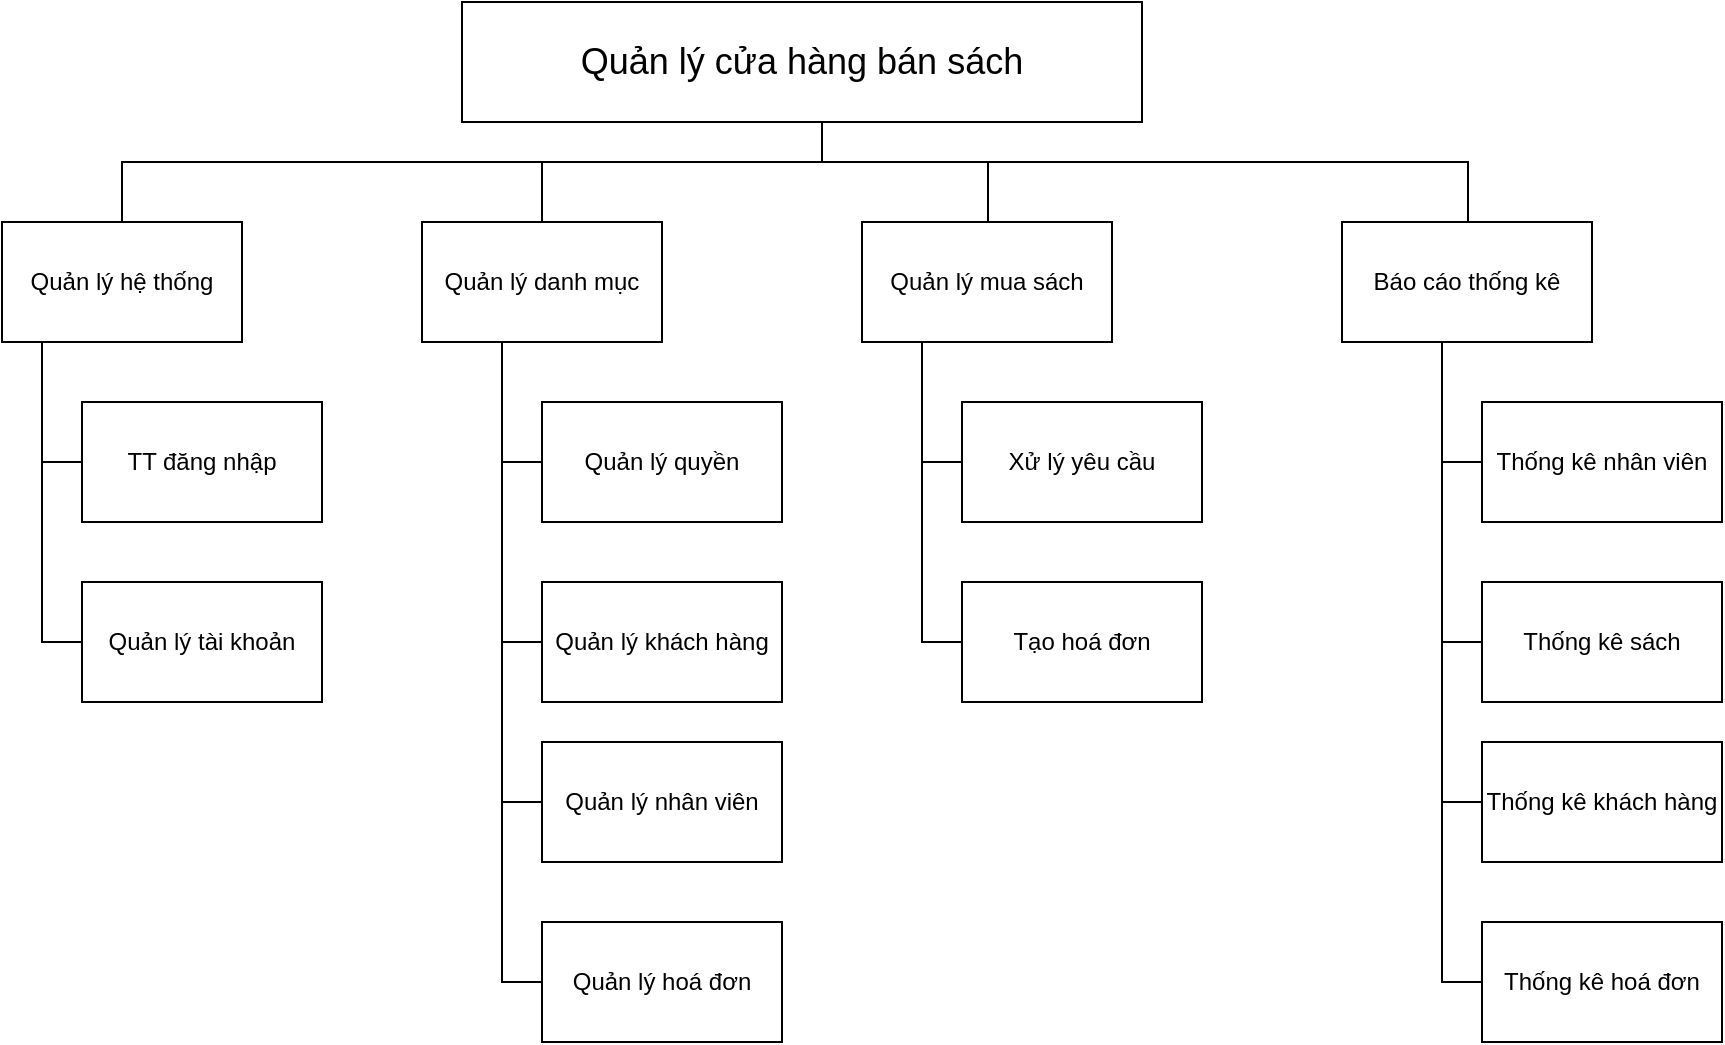 <mxfile version="21.6.8" type="device">
  <diagram name="Page-1" id="ScO_ET-DZTw1ZtFu1-gP">
    <mxGraphModel dx="1434" dy="836" grid="1" gridSize="10" guides="1" tooltips="1" connect="1" arrows="1" fold="1" page="1" pageScale="1" pageWidth="850" pageHeight="1100" math="0" shadow="0">
      <root>
        <mxCell id="0" />
        <mxCell id="1" parent="0" />
        <mxCell id="Gr94qkkVJnUx2JiVcr-h-21" style="edgeStyle=orthogonalEdgeStyle;rounded=0;orthogonalLoop=1;jettySize=auto;html=1;endArrow=none;endFill=0;" edge="1" parent="1" source="Gr94qkkVJnUx2JiVcr-h-1" target="Gr94qkkVJnUx2JiVcr-h-5">
          <mxGeometry relative="1" as="geometry">
            <Array as="points">
              <mxPoint x="480" y="180" />
              <mxPoint x="340" y="180" />
            </Array>
          </mxGeometry>
        </mxCell>
        <mxCell id="Gr94qkkVJnUx2JiVcr-h-24" style="edgeStyle=orthogonalEdgeStyle;rounded=0;orthogonalLoop=1;jettySize=auto;html=1;endArrow=none;endFill=0;" edge="1" parent="1" source="Gr94qkkVJnUx2JiVcr-h-1" target="Gr94qkkVJnUx2JiVcr-h-13">
          <mxGeometry relative="1" as="geometry">
            <Array as="points">
              <mxPoint x="480" y="180" />
              <mxPoint x="803" y="180" />
            </Array>
          </mxGeometry>
        </mxCell>
        <mxCell id="Gr94qkkVJnUx2JiVcr-h-25" style="edgeStyle=orthogonalEdgeStyle;rounded=0;orthogonalLoop=1;jettySize=auto;html=1;entryX=0.5;entryY=0;entryDx=0;entryDy=0;endArrow=none;endFill=0;" edge="1" parent="1" source="Gr94qkkVJnUx2JiVcr-h-1" target="Gr94qkkVJnUx2JiVcr-h-2">
          <mxGeometry relative="1" as="geometry">
            <Array as="points">
              <mxPoint x="480" y="180" />
              <mxPoint x="130" y="180" />
            </Array>
          </mxGeometry>
        </mxCell>
        <mxCell id="Gr94qkkVJnUx2JiVcr-h-26" style="edgeStyle=orthogonalEdgeStyle;rounded=0;orthogonalLoop=1;jettySize=auto;html=1;endArrow=none;endFill=0;" edge="1" parent="1" source="Gr94qkkVJnUx2JiVcr-h-1" target="Gr94qkkVJnUx2JiVcr-h-11">
          <mxGeometry relative="1" as="geometry">
            <Array as="points">
              <mxPoint x="480" y="180" />
              <mxPoint x="563" y="180" />
            </Array>
          </mxGeometry>
        </mxCell>
        <mxCell id="Gr94qkkVJnUx2JiVcr-h-1" value="Quản lý cửa hàng bán sách" style="rounded=0;whiteSpace=wrap;html=1;fontSize=18;" vertex="1" parent="1">
          <mxGeometry x="300" y="100" width="340" height="60" as="geometry" />
        </mxCell>
        <mxCell id="Gr94qkkVJnUx2JiVcr-h-27" style="edgeStyle=orthogonalEdgeStyle;rounded=0;orthogonalLoop=1;jettySize=auto;html=1;entryX=0;entryY=0.5;entryDx=0;entryDy=0;endArrow=none;endFill=0;" edge="1" parent="1" source="Gr94qkkVJnUx2JiVcr-h-2" target="Gr94qkkVJnUx2JiVcr-h-4">
          <mxGeometry relative="1" as="geometry">
            <Array as="points">
              <mxPoint x="90" y="330" />
            </Array>
          </mxGeometry>
        </mxCell>
        <mxCell id="Gr94qkkVJnUx2JiVcr-h-28" style="edgeStyle=orthogonalEdgeStyle;rounded=0;orthogonalLoop=1;jettySize=auto;html=1;entryX=0;entryY=0.5;entryDx=0;entryDy=0;endArrow=none;endFill=0;" edge="1" parent="1" source="Gr94qkkVJnUx2JiVcr-h-2" target="Gr94qkkVJnUx2JiVcr-h-3">
          <mxGeometry relative="1" as="geometry">
            <Array as="points">
              <mxPoint x="90" y="420" />
            </Array>
          </mxGeometry>
        </mxCell>
        <mxCell id="Gr94qkkVJnUx2JiVcr-h-2" value="Quản lý hệ thống" style="rounded=0;whiteSpace=wrap;html=1;" vertex="1" parent="1">
          <mxGeometry x="70" y="210" width="120" height="60" as="geometry" />
        </mxCell>
        <mxCell id="Gr94qkkVJnUx2JiVcr-h-3" value="Quản lý tài khoản" style="rounded=0;whiteSpace=wrap;html=1;" vertex="1" parent="1">
          <mxGeometry x="110" y="390" width="120" height="60" as="geometry" />
        </mxCell>
        <mxCell id="Gr94qkkVJnUx2JiVcr-h-4" value="TT đăng nhập" style="rounded=0;whiteSpace=wrap;html=1;" vertex="1" parent="1">
          <mxGeometry x="110" y="300" width="120" height="60" as="geometry" />
        </mxCell>
        <mxCell id="Gr94qkkVJnUx2JiVcr-h-29" style="edgeStyle=orthogonalEdgeStyle;rounded=0;orthogonalLoop=1;jettySize=auto;html=1;entryX=0;entryY=0.5;entryDx=0;entryDy=0;endArrow=none;endFill=0;" edge="1" parent="1" source="Gr94qkkVJnUx2JiVcr-h-5" target="Gr94qkkVJnUx2JiVcr-h-6">
          <mxGeometry relative="1" as="geometry">
            <Array as="points">
              <mxPoint x="320" y="330" />
            </Array>
          </mxGeometry>
        </mxCell>
        <mxCell id="Gr94qkkVJnUx2JiVcr-h-30" style="edgeStyle=orthogonalEdgeStyle;rounded=0;orthogonalLoop=1;jettySize=auto;html=1;entryX=0;entryY=0.5;entryDx=0;entryDy=0;endArrow=none;endFill=0;" edge="1" parent="1" source="Gr94qkkVJnUx2JiVcr-h-5" target="Gr94qkkVJnUx2JiVcr-h-7">
          <mxGeometry relative="1" as="geometry">
            <Array as="points">
              <mxPoint x="320" y="420" />
            </Array>
          </mxGeometry>
        </mxCell>
        <mxCell id="Gr94qkkVJnUx2JiVcr-h-31" style="edgeStyle=orthogonalEdgeStyle;rounded=0;orthogonalLoop=1;jettySize=auto;html=1;entryX=0;entryY=0.5;entryDx=0;entryDy=0;endArrow=none;endFill=0;" edge="1" parent="1" source="Gr94qkkVJnUx2JiVcr-h-5" target="Gr94qkkVJnUx2JiVcr-h-8">
          <mxGeometry relative="1" as="geometry">
            <Array as="points">
              <mxPoint x="320" y="500" />
            </Array>
          </mxGeometry>
        </mxCell>
        <mxCell id="Gr94qkkVJnUx2JiVcr-h-32" style="edgeStyle=orthogonalEdgeStyle;rounded=0;orthogonalLoop=1;jettySize=auto;html=1;entryX=0;entryY=0.5;entryDx=0;entryDy=0;endArrow=none;endFill=0;" edge="1" parent="1" source="Gr94qkkVJnUx2JiVcr-h-5" target="Gr94qkkVJnUx2JiVcr-h-9">
          <mxGeometry relative="1" as="geometry">
            <Array as="points">
              <mxPoint x="320" y="590" />
            </Array>
          </mxGeometry>
        </mxCell>
        <mxCell id="Gr94qkkVJnUx2JiVcr-h-5" value="Quản lý danh mục" style="rounded=0;whiteSpace=wrap;html=1;" vertex="1" parent="1">
          <mxGeometry x="280" y="210" width="120" height="60" as="geometry" />
        </mxCell>
        <mxCell id="Gr94qkkVJnUx2JiVcr-h-6" value="Quản lý quyền" style="rounded=0;whiteSpace=wrap;html=1;" vertex="1" parent="1">
          <mxGeometry x="340" y="300" width="120" height="60" as="geometry" />
        </mxCell>
        <mxCell id="Gr94qkkVJnUx2JiVcr-h-7" value="Quản lý khách hàng" style="rounded=0;whiteSpace=wrap;html=1;" vertex="1" parent="1">
          <mxGeometry x="340" y="390" width="120" height="60" as="geometry" />
        </mxCell>
        <mxCell id="Gr94qkkVJnUx2JiVcr-h-8" value="Quản lý nhân viên" style="rounded=0;whiteSpace=wrap;html=1;" vertex="1" parent="1">
          <mxGeometry x="340" y="470" width="120" height="60" as="geometry" />
        </mxCell>
        <mxCell id="Gr94qkkVJnUx2JiVcr-h-9" value="Quản lý hoá đơn" style="rounded=0;whiteSpace=wrap;html=1;" vertex="1" parent="1">
          <mxGeometry x="340" y="560" width="120" height="60" as="geometry" />
        </mxCell>
        <mxCell id="Gr94qkkVJnUx2JiVcr-h-33" style="edgeStyle=orthogonalEdgeStyle;rounded=0;orthogonalLoop=1;jettySize=auto;html=1;exitX=0.5;exitY=1;exitDx=0;exitDy=0;entryX=0;entryY=0.5;entryDx=0;entryDy=0;endArrow=none;endFill=0;" edge="1" parent="1" source="Gr94qkkVJnUx2JiVcr-h-11" target="Gr94qkkVJnUx2JiVcr-h-19">
          <mxGeometry relative="1" as="geometry">
            <Array as="points">
              <mxPoint x="530" y="270" />
              <mxPoint x="530" y="330" />
            </Array>
          </mxGeometry>
        </mxCell>
        <mxCell id="Gr94qkkVJnUx2JiVcr-h-34" style="edgeStyle=orthogonalEdgeStyle;rounded=0;orthogonalLoop=1;jettySize=auto;html=1;entryX=0;entryY=0.5;entryDx=0;entryDy=0;endArrow=none;endFill=0;" edge="1" parent="1" source="Gr94qkkVJnUx2JiVcr-h-11" target="Gr94qkkVJnUx2JiVcr-h-12">
          <mxGeometry relative="1" as="geometry">
            <Array as="points">
              <mxPoint x="530" y="420" />
            </Array>
          </mxGeometry>
        </mxCell>
        <mxCell id="Gr94qkkVJnUx2JiVcr-h-11" value="Quản lý mua sách" style="rounded=0;whiteSpace=wrap;html=1;" vertex="1" parent="1">
          <mxGeometry x="500" y="210" width="125" height="60" as="geometry" />
        </mxCell>
        <mxCell id="Gr94qkkVJnUx2JiVcr-h-12" value="Tạo hoá đơn" style="rounded=0;whiteSpace=wrap;html=1;" vertex="1" parent="1">
          <mxGeometry x="550" y="390" width="120" height="60" as="geometry" />
        </mxCell>
        <mxCell id="Gr94qkkVJnUx2JiVcr-h-35" style="edgeStyle=orthogonalEdgeStyle;rounded=0;orthogonalLoop=1;jettySize=auto;html=1;entryX=0;entryY=0.5;entryDx=0;entryDy=0;endArrow=none;endFill=0;" edge="1" parent="1" source="Gr94qkkVJnUx2JiVcr-h-13" target="Gr94qkkVJnUx2JiVcr-h-14">
          <mxGeometry relative="1" as="geometry">
            <Array as="points">
              <mxPoint x="790" y="330" />
            </Array>
          </mxGeometry>
        </mxCell>
        <mxCell id="Gr94qkkVJnUx2JiVcr-h-36" style="edgeStyle=orthogonalEdgeStyle;rounded=0;orthogonalLoop=1;jettySize=auto;html=1;entryX=0;entryY=0.5;entryDx=0;entryDy=0;endArrow=none;endFill=0;" edge="1" parent="1" source="Gr94qkkVJnUx2JiVcr-h-13" target="Gr94qkkVJnUx2JiVcr-h-15">
          <mxGeometry relative="1" as="geometry">
            <Array as="points">
              <mxPoint x="790" y="420" />
            </Array>
          </mxGeometry>
        </mxCell>
        <mxCell id="Gr94qkkVJnUx2JiVcr-h-37" style="edgeStyle=orthogonalEdgeStyle;rounded=0;orthogonalLoop=1;jettySize=auto;html=1;entryX=0;entryY=0.5;entryDx=0;entryDy=0;endArrow=none;endFill=0;" edge="1" parent="1" source="Gr94qkkVJnUx2JiVcr-h-13" target="Gr94qkkVJnUx2JiVcr-h-16">
          <mxGeometry relative="1" as="geometry">
            <Array as="points">
              <mxPoint x="790" y="500" />
            </Array>
          </mxGeometry>
        </mxCell>
        <mxCell id="Gr94qkkVJnUx2JiVcr-h-38" style="edgeStyle=orthogonalEdgeStyle;rounded=0;orthogonalLoop=1;jettySize=auto;html=1;entryX=0;entryY=0.5;entryDx=0;entryDy=0;endArrow=none;endFill=0;" edge="1" parent="1" source="Gr94qkkVJnUx2JiVcr-h-13" target="Gr94qkkVJnUx2JiVcr-h-17">
          <mxGeometry relative="1" as="geometry">
            <Array as="points">
              <mxPoint x="790" y="590" />
            </Array>
          </mxGeometry>
        </mxCell>
        <mxCell id="Gr94qkkVJnUx2JiVcr-h-13" value="Báo cáo thống kê" style="rounded=0;whiteSpace=wrap;html=1;" vertex="1" parent="1">
          <mxGeometry x="740" y="210" width="125" height="60" as="geometry" />
        </mxCell>
        <mxCell id="Gr94qkkVJnUx2JiVcr-h-14" value="Thống kê nhân viên" style="rounded=0;whiteSpace=wrap;html=1;" vertex="1" parent="1">
          <mxGeometry x="810" y="300" width="120" height="60" as="geometry" />
        </mxCell>
        <mxCell id="Gr94qkkVJnUx2JiVcr-h-15" value="Thống kê sách" style="rounded=0;whiteSpace=wrap;html=1;" vertex="1" parent="1">
          <mxGeometry x="810" y="390" width="120" height="60" as="geometry" />
        </mxCell>
        <mxCell id="Gr94qkkVJnUx2JiVcr-h-16" value="Thống kê khách hàng" style="rounded=0;whiteSpace=wrap;html=1;" vertex="1" parent="1">
          <mxGeometry x="810" y="470" width="120" height="60" as="geometry" />
        </mxCell>
        <mxCell id="Gr94qkkVJnUx2JiVcr-h-17" value="Thống kê hoá đơn" style="rounded=0;whiteSpace=wrap;html=1;" vertex="1" parent="1">
          <mxGeometry x="810" y="560" width="120" height="60" as="geometry" />
        </mxCell>
        <mxCell id="Gr94qkkVJnUx2JiVcr-h-19" value="Xử lý yêu cầu" style="rounded=0;whiteSpace=wrap;html=1;" vertex="1" parent="1">
          <mxGeometry x="550" y="300" width="120" height="60" as="geometry" />
        </mxCell>
      </root>
    </mxGraphModel>
  </diagram>
</mxfile>

